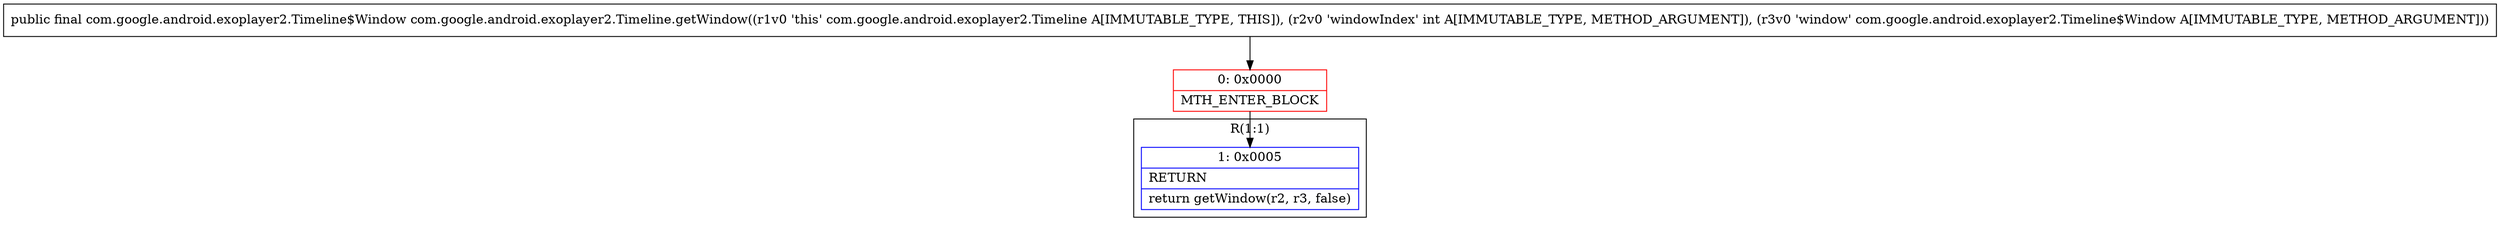 digraph "CFG forcom.google.android.exoplayer2.Timeline.getWindow(ILcom\/google\/android\/exoplayer2\/Timeline$Window;)Lcom\/google\/android\/exoplayer2\/Timeline$Window;" {
subgraph cluster_Region_989724886 {
label = "R(1:1)";
node [shape=record,color=blue];
Node_1 [shape=record,label="{1\:\ 0x0005|RETURN\l|return getWindow(r2, r3, false)\l}"];
}
Node_0 [shape=record,color=red,label="{0\:\ 0x0000|MTH_ENTER_BLOCK\l}"];
MethodNode[shape=record,label="{public final com.google.android.exoplayer2.Timeline$Window com.google.android.exoplayer2.Timeline.getWindow((r1v0 'this' com.google.android.exoplayer2.Timeline A[IMMUTABLE_TYPE, THIS]), (r2v0 'windowIndex' int A[IMMUTABLE_TYPE, METHOD_ARGUMENT]), (r3v0 'window' com.google.android.exoplayer2.Timeline$Window A[IMMUTABLE_TYPE, METHOD_ARGUMENT])) }"];
MethodNode -> Node_0;
Node_0 -> Node_1;
}

